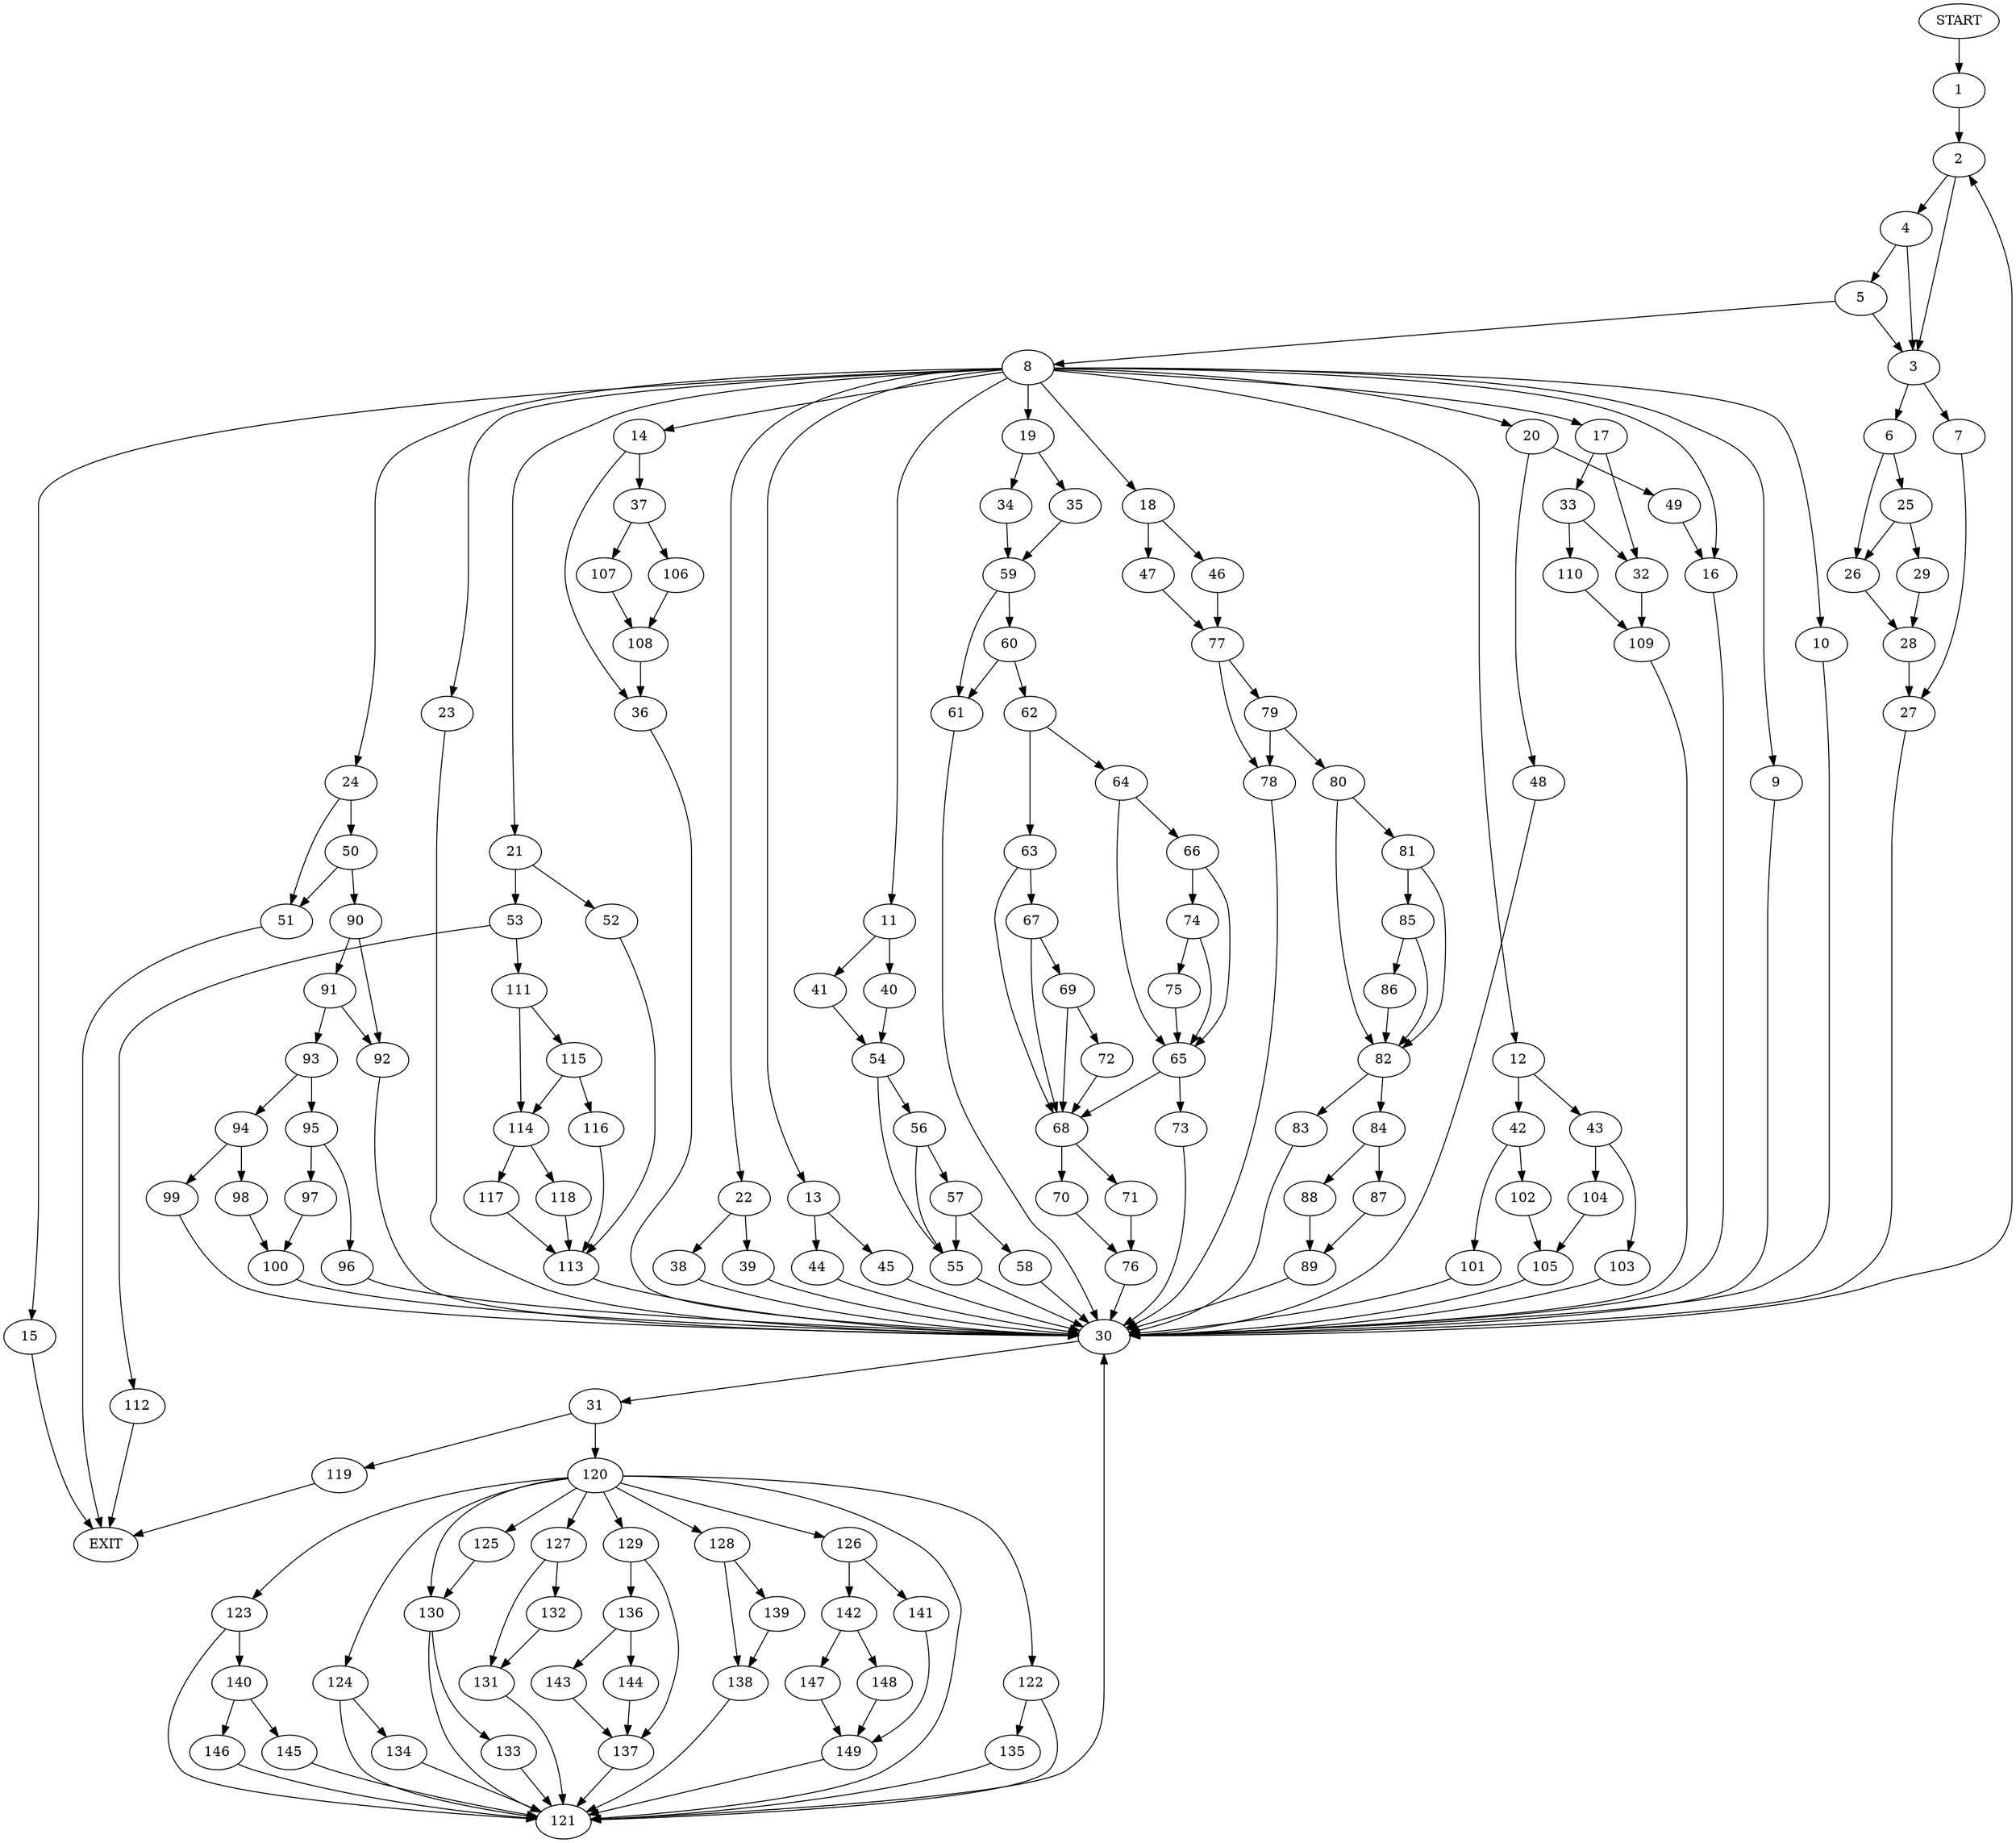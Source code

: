 digraph {
0 [label="START"]
150 [label="EXIT"]
0 -> 1
1 -> 2
2 -> 3
2 -> 4
4 -> 5
4 -> 3
3 -> 6
3 -> 7
5 -> 8
5 -> 3
8 -> 9
8 -> 10
8 -> 11
8 -> 12
8 -> 13
8 -> 14
8 -> 15
8 -> 16
8 -> 17
8 -> 18
8 -> 19
8 -> 20
8 -> 21
8 -> 22
8 -> 23
8 -> 24
6 -> 25
6 -> 26
7 -> 27
26 -> 28
25 -> 29
25 -> 26
29 -> 28
28 -> 27
27 -> 30
30 -> 31
30 -> 2
17 -> 32
17 -> 33
10 -> 30
19 -> 34
19 -> 35
16 -> 30
14 -> 36
14 -> 37
22 -> 38
22 -> 39
11 -> 40
11 -> 41
12 -> 42
12 -> 43
13 -> 44
13 -> 45
18 -> 46
18 -> 47
20 -> 48
20 -> 49
23 -> 30
15 -> 150
24 -> 50
24 -> 51
21 -> 52
21 -> 53
9 -> 30
40 -> 54
41 -> 54
54 -> 55
54 -> 56
56 -> 57
56 -> 55
55 -> 30
57 -> 55
57 -> 58
58 -> 30
35 -> 59
34 -> 59
59 -> 60
59 -> 61
61 -> 30
60 -> 61
60 -> 62
62 -> 63
62 -> 64
64 -> 65
64 -> 66
63 -> 67
63 -> 68
67 -> 68
67 -> 69
68 -> 70
68 -> 71
69 -> 68
69 -> 72
72 -> 68
65 -> 68
65 -> 73
66 -> 74
66 -> 65
74 -> 75
74 -> 65
75 -> 65
73 -> 30
71 -> 76
70 -> 76
76 -> 30
47 -> 77
46 -> 77
77 -> 78
77 -> 79
78 -> 30
79 -> 80
79 -> 78
80 -> 81
80 -> 82
82 -> 83
82 -> 84
81 -> 85
81 -> 82
85 -> 86
85 -> 82
86 -> 82
83 -> 30
84 -> 87
84 -> 88
88 -> 89
87 -> 89
89 -> 30
45 -> 30
44 -> 30
50 -> 90
50 -> 51
51 -> 150
90 -> 91
90 -> 92
92 -> 30
91 -> 93
91 -> 92
93 -> 94
93 -> 95
95 -> 96
95 -> 97
94 -> 98
94 -> 99
98 -> 100
99 -> 30
100 -> 30
97 -> 100
96 -> 30
42 -> 101
42 -> 102
43 -> 103
43 -> 104
101 -> 30
102 -> 105
105 -> 30
103 -> 30
104 -> 105
49 -> 16
48 -> 30
39 -> 30
38 -> 30
36 -> 30
37 -> 106
37 -> 107
106 -> 108
107 -> 108
108 -> 36
32 -> 109
33 -> 32
33 -> 110
110 -> 109
109 -> 30
53 -> 111
53 -> 112
52 -> 113
112 -> 150
111 -> 114
111 -> 115
115 -> 114
115 -> 116
114 -> 117
114 -> 118
116 -> 113
113 -> 30
117 -> 113
118 -> 113
31 -> 119
31 -> 120
119 -> 150
120 -> 121
120 -> 122
120 -> 123
120 -> 124
120 -> 125
120 -> 126
120 -> 127
120 -> 128
120 -> 129
120 -> 130
127 -> 131
127 -> 132
121 -> 30
130 -> 133
130 -> 121
124 -> 121
124 -> 134
122 -> 121
122 -> 135
129 -> 136
129 -> 137
128 -> 138
128 -> 139
123 -> 140
123 -> 121
125 -> 130
126 -> 141
126 -> 142
134 -> 121
135 -> 121
136 -> 143
136 -> 144
137 -> 121
143 -> 137
144 -> 137
140 -> 145
140 -> 146
145 -> 121
146 -> 121
139 -> 138
138 -> 121
131 -> 121
132 -> 131
133 -> 121
142 -> 147
142 -> 148
141 -> 149
149 -> 121
147 -> 149
148 -> 149
}
